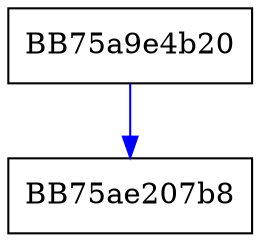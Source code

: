 digraph Module32FirstW_shim {
  node [shape="box"];
  graph [splines=ortho];
  BB75a9e4b20 -> BB75ae207b8 [color="blue"];
}